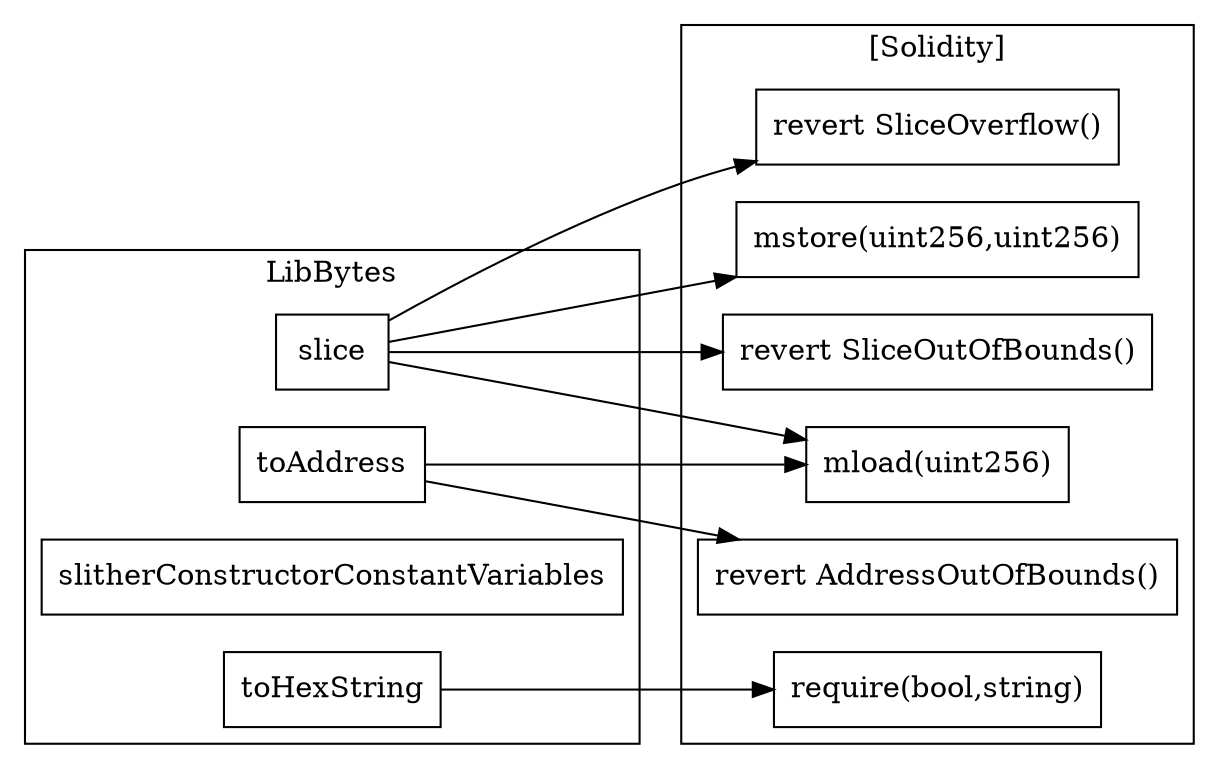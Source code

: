 strict digraph {
rankdir="LR"
node [shape=box]
subgraph cluster_151_LibBytes {
label = "LibBytes"
"151_slice" [label="slice"]
"151_toAddress" [label="toAddress"]
"151_slitherConstructorConstantVariables" [label="slitherConstructorConstantVariables"]
"151_toHexString" [label="toHexString"]
}subgraph cluster_solidity {
label = "[Solidity]"
"revert SliceOverflow()" 
"require(bool,string)" 
"mstore(uint256,uint256)" 
"revert AddressOutOfBounds()" 
"revert SliceOutOfBounds()" 
"mload(uint256)" 
"151_slice" -> "revert SliceOverflow()"
"151_toAddress" -> "revert AddressOutOfBounds()"
"151_slice" -> "mload(uint256)"
"151_toAddress" -> "mload(uint256)"
"151_slice" -> "mstore(uint256,uint256)"
"151_slice" -> "revert SliceOutOfBounds()"
"151_toHexString" -> "require(bool,string)"
}
}